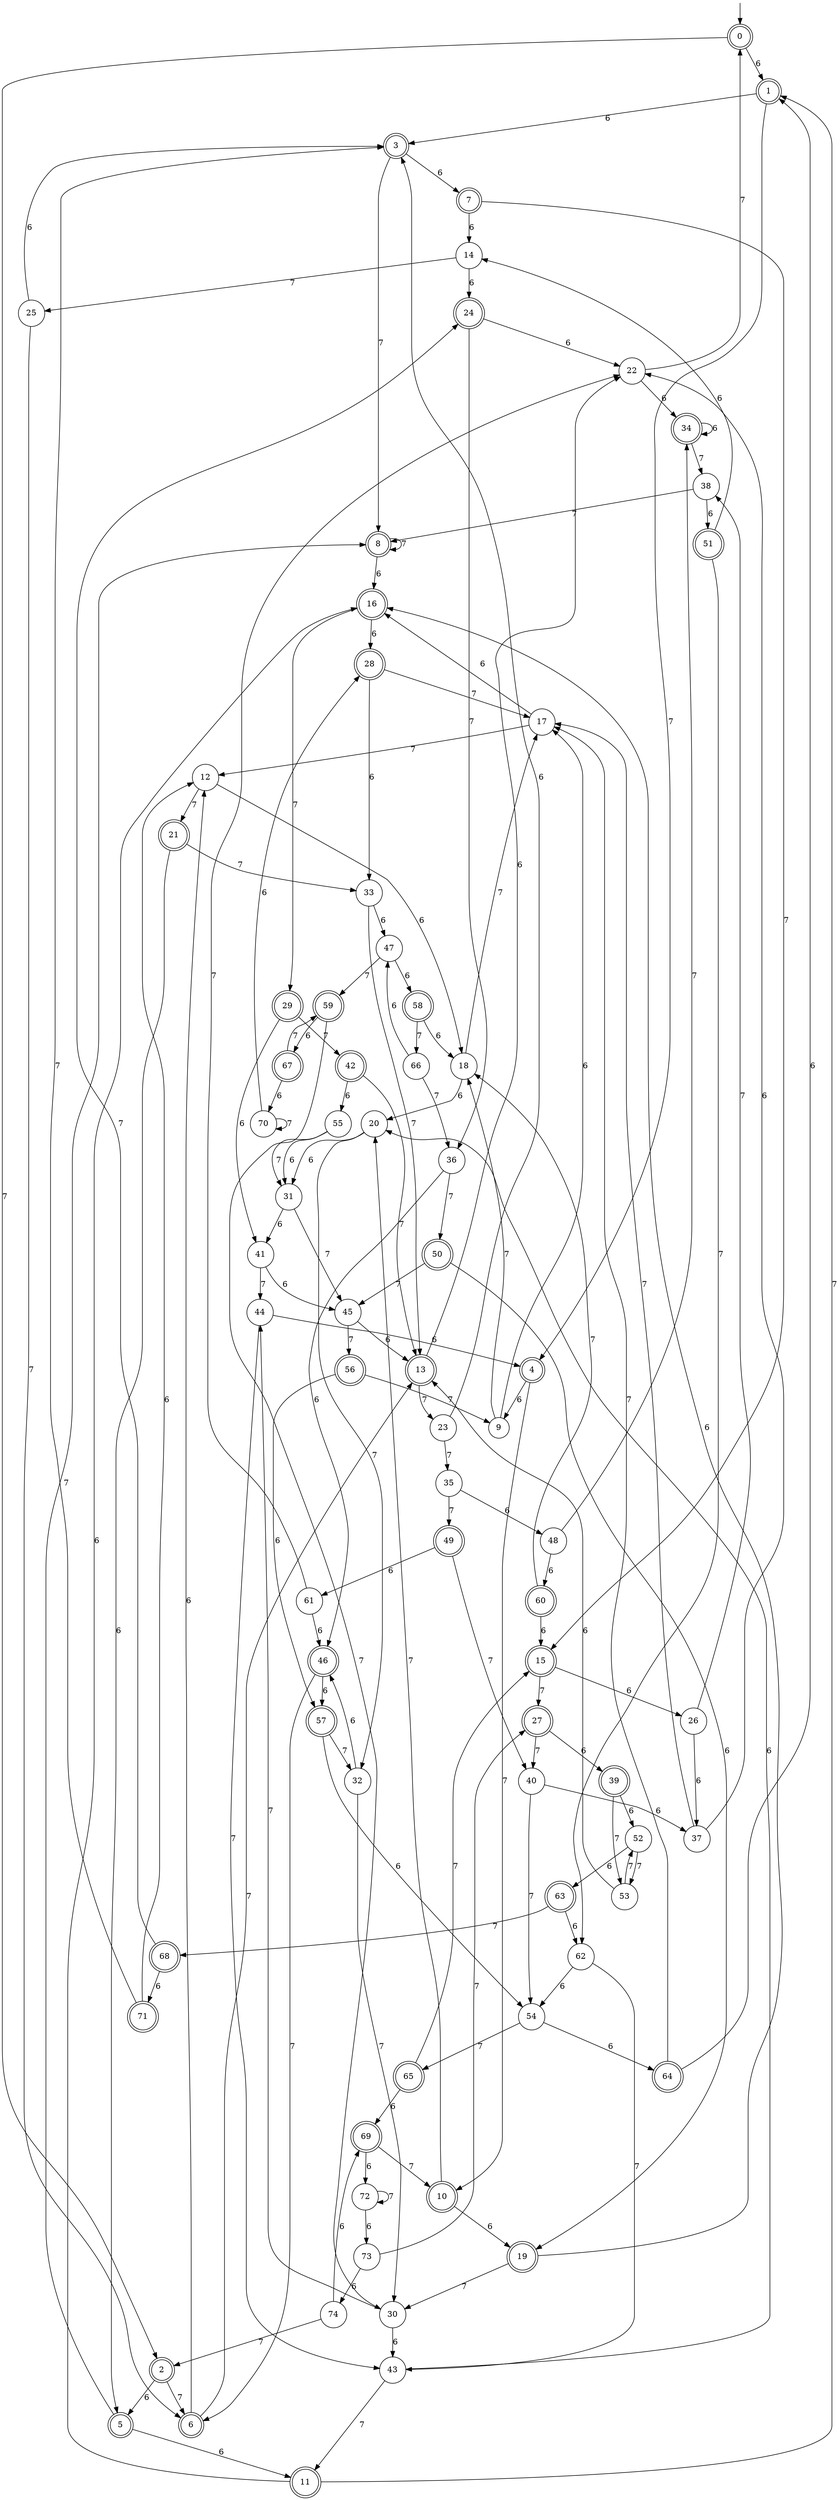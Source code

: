 digraph g {

	s0 [shape="doublecircle" label="0"];
	s1 [shape="doublecircle" label="1"];
	s2 [shape="doublecircle" label="2"];
	s3 [shape="doublecircle" label="3"];
	s4 [shape="doublecircle" label="4"];
	s5 [shape="doublecircle" label="5"];
	s6 [shape="doublecircle" label="6"];
	s7 [shape="doublecircle" label="7"];
	s8 [shape="doublecircle" label="8"];
	s9 [shape="circle" label="9"];
	s10 [shape="doublecircle" label="10"];
	s11 [shape="doublecircle" label="11"];
	s12 [shape="circle" label="12"];
	s13 [shape="doublecircle" label="13"];
	s14 [shape="circle" label="14"];
	s15 [shape="doublecircle" label="15"];
	s16 [shape="doublecircle" label="16"];
	s17 [shape="circle" label="17"];
	s18 [shape="circle" label="18"];
	s19 [shape="doublecircle" label="19"];
	s20 [shape="circle" label="20"];
	s21 [shape="doublecircle" label="21"];
	s22 [shape="circle" label="22"];
	s23 [shape="circle" label="23"];
	s24 [shape="doublecircle" label="24"];
	s25 [shape="circle" label="25"];
	s26 [shape="circle" label="26"];
	s27 [shape="doublecircle" label="27"];
	s28 [shape="doublecircle" label="28"];
	s29 [shape="doublecircle" label="29"];
	s30 [shape="circle" label="30"];
	s31 [shape="circle" label="31"];
	s32 [shape="circle" label="32"];
	s33 [shape="circle" label="33"];
	s34 [shape="doublecircle" label="34"];
	s35 [shape="circle" label="35"];
	s36 [shape="circle" label="36"];
	s37 [shape="circle" label="37"];
	s38 [shape="circle" label="38"];
	s39 [shape="doublecircle" label="39"];
	s40 [shape="circle" label="40"];
	s41 [shape="circle" label="41"];
	s42 [shape="doublecircle" label="42"];
	s43 [shape="circle" label="43"];
	s44 [shape="circle" label="44"];
	s45 [shape="circle" label="45"];
	s46 [shape="doublecircle" label="46"];
	s47 [shape="circle" label="47"];
	s48 [shape="circle" label="48"];
	s49 [shape="doublecircle" label="49"];
	s50 [shape="doublecircle" label="50"];
	s51 [shape="doublecircle" label="51"];
	s52 [shape="circle" label="52"];
	s53 [shape="circle" label="53"];
	s54 [shape="circle" label="54"];
	s55 [shape="circle" label="55"];
	s56 [shape="doublecircle" label="56"];
	s57 [shape="doublecircle" label="57"];
	s58 [shape="doublecircle" label="58"];
	s59 [shape="doublecircle" label="59"];
	s60 [shape="doublecircle" label="60"];
	s61 [shape="circle" label="61"];
	s62 [shape="circle" label="62"];
	s63 [shape="doublecircle" label="63"];
	s64 [shape="doublecircle" label="64"];
	s65 [shape="doublecircle" label="65"];
	s66 [shape="circle" label="66"];
	s67 [shape="doublecircle" label="67"];
	s68 [shape="doublecircle" label="68"];
	s69 [shape="doublecircle" label="69"];
	s70 [shape="circle" label="70"];
	s71 [shape="doublecircle" label="71"];
	s72 [shape="circle" label="72"];
	s73 [shape="circle" label="73"];
	s74 [shape="circle" label="74"];
	s0 -> s1 [label="6"];
	s0 -> s2 [label="7"];
	s1 -> s3 [label="6"];
	s1 -> s4 [label="7"];
	s2 -> s5 [label="6"];
	s2 -> s6 [label="7"];
	s3 -> s7 [label="6"];
	s3 -> s8 [label="7"];
	s4 -> s9 [label="6"];
	s4 -> s10 [label="7"];
	s5 -> s11 [label="6"];
	s5 -> s8 [label="7"];
	s6 -> s12 [label="6"];
	s6 -> s13 [label="7"];
	s7 -> s14 [label="6"];
	s7 -> s15 [label="7"];
	s8 -> s16 [label="6"];
	s8 -> s8 [label="7"];
	s9 -> s17 [label="6"];
	s9 -> s18 [label="7"];
	s10 -> s19 [label="6"];
	s10 -> s20 [label="7"];
	s11 -> s16 [label="6"];
	s11 -> s1 [label="7"];
	s12 -> s18 [label="6"];
	s12 -> s21 [label="7"];
	s13 -> s22 [label="6"];
	s13 -> s23 [label="7"];
	s14 -> s24 [label="6"];
	s14 -> s25 [label="7"];
	s15 -> s26 [label="6"];
	s15 -> s27 [label="7"];
	s16 -> s28 [label="6"];
	s16 -> s29 [label="7"];
	s17 -> s16 [label="6"];
	s17 -> s12 [label="7"];
	s18 -> s20 [label="6"];
	s18 -> s17 [label="7"];
	s19 -> s16 [label="6"];
	s19 -> s30 [label="7"];
	s20 -> s31 [label="6"];
	s20 -> s32 [label="7"];
	s21 -> s5 [label="6"];
	s21 -> s33 [label="7"];
	s22 -> s34 [label="6"];
	s22 -> s0 [label="7"];
	s23 -> s3 [label="6"];
	s23 -> s35 [label="7"];
	s24 -> s22 [label="6"];
	s24 -> s36 [label="7"];
	s25 -> s3 [label="6"];
	s25 -> s6 [label="7"];
	s26 -> s37 [label="6"];
	s26 -> s38 [label="7"];
	s27 -> s39 [label="6"];
	s27 -> s40 [label="7"];
	s28 -> s33 [label="6"];
	s28 -> s17 [label="7"];
	s29 -> s41 [label="6"];
	s29 -> s42 [label="7"];
	s30 -> s43 [label="6"];
	s30 -> s44 [label="7"];
	s31 -> s41 [label="6"];
	s31 -> s45 [label="7"];
	s32 -> s46 [label="6"];
	s32 -> s30 [label="7"];
	s33 -> s47 [label="6"];
	s33 -> s13 [label="7"];
	s34 -> s34 [label="6"];
	s34 -> s38 [label="7"];
	s35 -> s48 [label="6"];
	s35 -> s49 [label="7"];
	s36 -> s46 [label="6"];
	s36 -> s50 [label="7"];
	s37 -> s22 [label="6"];
	s37 -> s17 [label="7"];
	s38 -> s51 [label="6"];
	s38 -> s8 [label="7"];
	s39 -> s52 [label="6"];
	s39 -> s53 [label="7"];
	s40 -> s37 [label="6"];
	s40 -> s54 [label="7"];
	s41 -> s45 [label="6"];
	s41 -> s44 [label="7"];
	s42 -> s55 [label="6"];
	s42 -> s13 [label="7"];
	s43 -> s20 [label="6"];
	s43 -> s11 [label="7"];
	s44 -> s4 [label="6"];
	s44 -> s43 [label="7"];
	s45 -> s13 [label="6"];
	s45 -> s56 [label="7"];
	s46 -> s57 [label="6"];
	s46 -> s6 [label="7"];
	s47 -> s58 [label="6"];
	s47 -> s59 [label="7"];
	s48 -> s60 [label="6"];
	s48 -> s34 [label="7"];
	s49 -> s61 [label="6"];
	s49 -> s40 [label="7"];
	s50 -> s19 [label="6"];
	s50 -> s45 [label="7"];
	s51 -> s14 [label="6"];
	s51 -> s62 [label="7"];
	s52 -> s63 [label="6"];
	s52 -> s53 [label="7"];
	s53 -> s13 [label="6"];
	s53 -> s52 [label="7"];
	s54 -> s64 [label="6"];
	s54 -> s65 [label="7"];
	s55 -> s31 [label="6"];
	s55 -> s31 [label="7"];
	s56 -> s57 [label="6"];
	s56 -> s9 [label="7"];
	s57 -> s54 [label="6"];
	s57 -> s32 [label="7"];
	s58 -> s18 [label="6"];
	s58 -> s66 [label="7"];
	s59 -> s67 [label="6"];
	s59 -> s30 [label="7"];
	s60 -> s15 [label="6"];
	s60 -> s18 [label="7"];
	s61 -> s46 [label="6"];
	s61 -> s22 [label="7"];
	s62 -> s54 [label="6"];
	s62 -> s43 [label="7"];
	s63 -> s62 [label="6"];
	s63 -> s68 [label="7"];
	s64 -> s1 [label="6"];
	s64 -> s17 [label="7"];
	s65 -> s69 [label="6"];
	s65 -> s15 [label="7"];
	s66 -> s47 [label="6"];
	s66 -> s36 [label="7"];
	s67 -> s70 [label="6"];
	s67 -> s59 [label="7"];
	s68 -> s71 [label="6"];
	s68 -> s24 [label="7"];
	s69 -> s72 [label="6"];
	s69 -> s10 [label="7"];
	s70 -> s28 [label="6"];
	s70 -> s70 [label="7"];
	s71 -> s12 [label="6"];
	s71 -> s3 [label="7"];
	s72 -> s73 [label="6"];
	s72 -> s72 [label="7"];
	s73 -> s74 [label="6"];
	s73 -> s27 [label="7"];
	s74 -> s69 [label="6"];
	s74 -> s2 [label="7"];

__start0 [label="" shape="none" width="0" height="0"];
__start0 -> s0;

}
